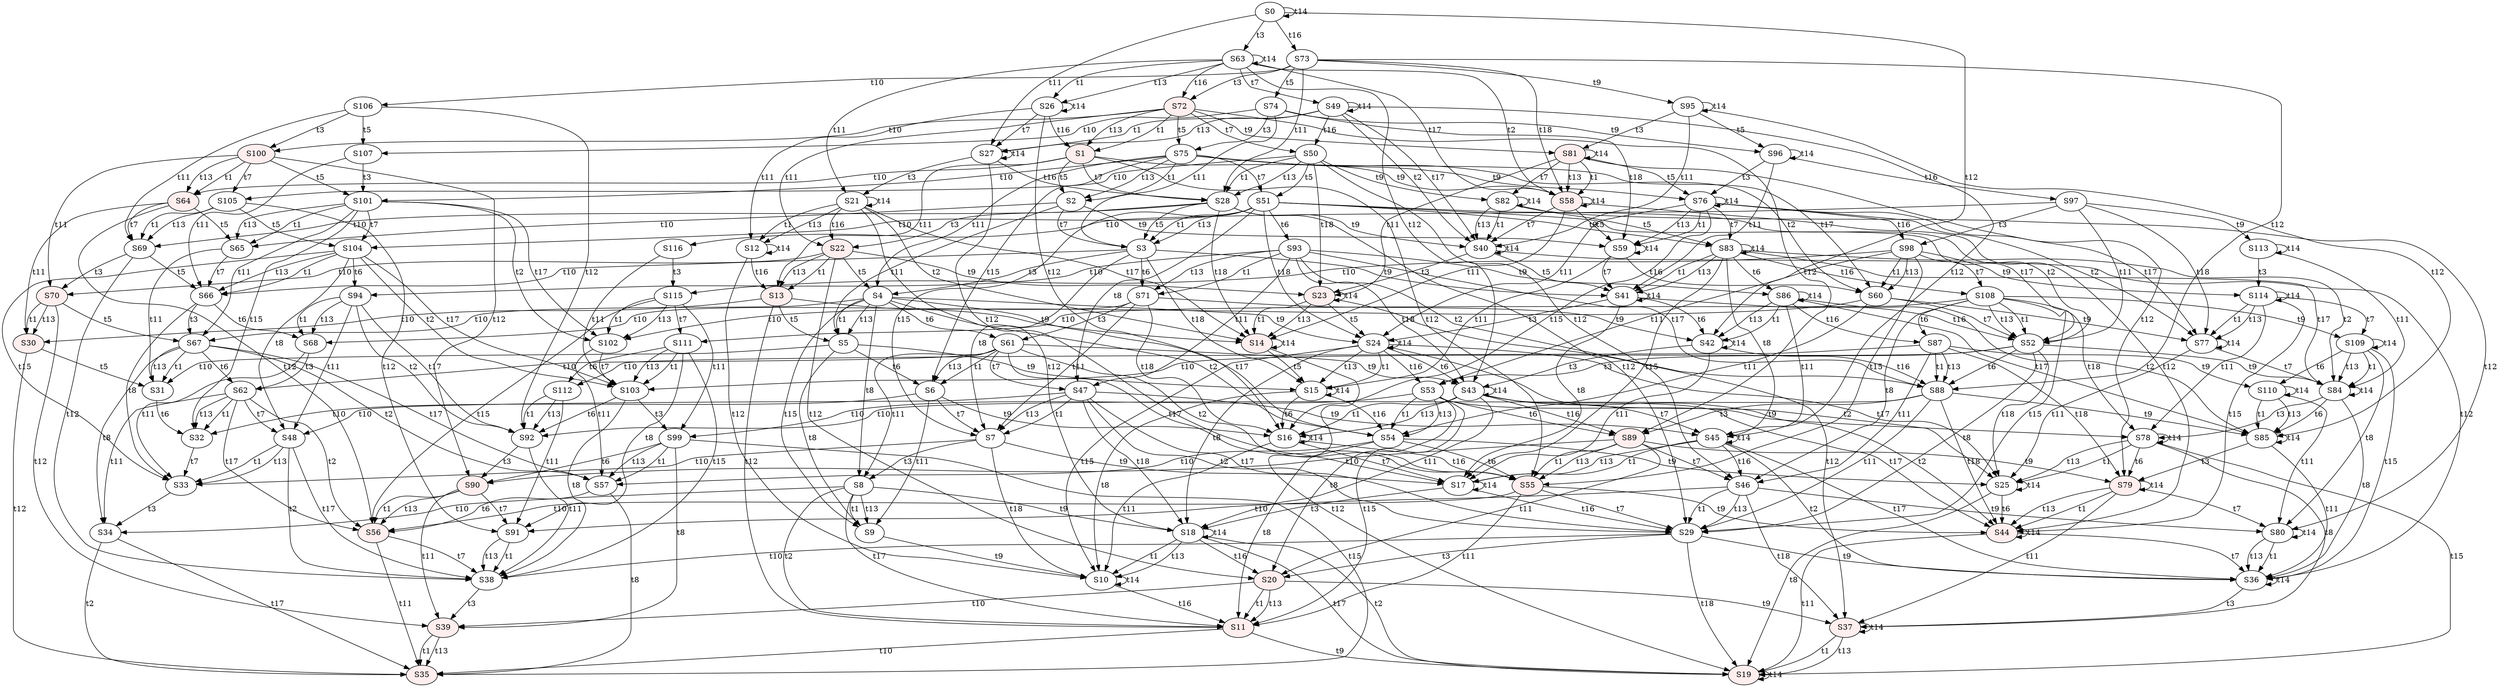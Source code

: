 digraph "SCdebug/7" {
node [fillcolor="#FFFFFF"]; S53 ;
node [fillcolor="#FFFFFF"]; S51 ;
node [fillcolor="#FFFFFF"]; S47 ;
node [fillcolor="#FFFFFF"]; S46 ;
node [style=filled fillcolor="#FFEEEE"]; S20 ;
node [fillcolor="#FFFFFF"]; S4 ;
node [fillcolor="#FFFFFF"]; S8 ;
node [fillcolor="#FFFFFF"]; S108 ;
node [fillcolor="#FFFFFF"]; S45 ;
node [style=filled fillcolor="#FFEEEE"]; S37 ;
node [fillcolor="#FFFFFF"]; S24 ;
node [fillcolor="#FFFFFF"]; S18 ;
node [fillcolor="#FFFFFF"]; S78 ;
node [fillcolor="#FFFFFF"]; S80 ;
node [fillcolor="#FFFFFF"]; S83 ;
node [fillcolor="#FFFFFF"]; S109 ;
node [fillcolor="#FFFFFF"]; S48 ;
node [style=filled fillcolor="#FFEEEE"]; S39 ;
node [fillcolor="#FFFFFF"]; S34 ;
node [fillcolor="#FFFFFF"]; S67 ;
node [fillcolor="#FFFFFF"]; S91 ;
node [fillcolor="#FFFFFF"]; S99 ;
node [fillcolor="#FFFFFF"]; S104 ;
node [fillcolor="#FFFFFF"]; S111 ;
node [style=filled fillcolor="#FFEEEE"]; S1 ;
node [fillcolor="#FFFFFF"]; S73 ;
node [style=filled fillcolor="#FFEEEE"]; S58 ;
node [fillcolor="#FFFFFF"]; S26 ;
node [fillcolor="#FFFFFF"]; S0 ;
node [fillcolor="#FFFFFF"]; S95 ;
node [style=filled fillcolor="#FFEEEE"]; S64 ;
node [fillcolor="#FFFFFF"]; S106 ;
node [fillcolor="#FFFFFF"]; S28 ;
node [style=filled fillcolor="#FFEEEE"]; S13 ;
node [fillcolor="#FFFFFF"]; S40 ;
node [fillcolor="#FFFFFF"]; S27 ;
node [fillcolor="#FFFFFF"]; S12 ;
node [style=filled fillcolor="#FFEEEE"]; S14 ;
node [style=filled fillcolor="#FFEEEE"]; S30 ;
node [fillcolor="#FFFFFF"]; S69 ;
node [style=filled fillcolor="#FFEEEE"]; S72 ;
node [fillcolor="#FFFFFF"]; S63 ;
node [style=filled fillcolor="#FFEEEE"]; S81 ;
node [style=filled fillcolor="#FFEEEE"]; S100 ;
node [fillcolor="#FFFFFF"]; S50 ;
node [style=filled fillcolor="#FFEEEE"]; S22 ;
node [fillcolor="#FFFFFF"]; S49 ;
node [style=filled fillcolor="#FFEEEE"]; S23 ;
node [fillcolor="#FFFFFF"]; S21 ;
node [fillcolor="#FFFFFF"]; S82 ;
node [style=filled fillcolor="#FFEEEE"]; S70 ;
node [fillcolor="#FFFFFF"]; S105 ;
node [fillcolor="#FFFFFF"]; S60 ;
node [style=filled fillcolor="#FFEEEE"]; S55 ;
node [fillcolor="#FFFFFF"]; S2 ;
node [fillcolor="#FFFFFF"]; S6 ;
node [fillcolor="#FFFFFF"]; S71 ;
node [fillcolor="#FFFFFF"]; S74 ;
node [fillcolor="#FFFFFF"]; S88 ;
node [fillcolor="#FFFFFF"]; S97 ;
node [fillcolor="#FFFFFF"]; S59 ;
node [style=filled fillcolor="#FFEEEE"]; S44 ;
node [fillcolor="#FFFFFF"]; S42 ;
node [fillcolor="#FFFFFF"]; S16 ;
node [fillcolor="#FFFFFF"]; S77 ;
node [fillcolor="#FFFFFF"]; S85 ;
node [fillcolor="#FFFFFF"]; S96 ;
node [fillcolor="#FFFFFF"]; S113 ;
node [style=filled fillcolor="#FFEEEE"]; S56 ;
node [fillcolor="#FFFFFF"]; S32 ;
node [fillcolor="#FFFFFF"]; S65 ;
node [fillcolor="#FFFFFF"]; S68 ;
node [fillcolor="#FFFFFF"]; S92 ;
node [fillcolor="#FFFFFF"]; S102 ;
node [fillcolor="#FFFFFF"]; S107 ;
node [fillcolor="#FFFFFF"]; S116 ;
node [fillcolor="#FFFFFF"]; S54 ;
node [fillcolor="#FFFFFF"]; S52 ;
node [fillcolor="#FFFFFF"]; S29 ;
node [fillcolor="#FFFFFF"]; S3 ;
node [fillcolor="#FFFFFF"]; S5 ;
node [fillcolor="#FFFFFF"]; S7 ;
node [fillcolor="#FFFFFF"]; S9 ;
node [style=filled fillcolor="#FFEEEE"]; S11 ;
node [fillcolor="#FFFFFF"]; S41 ;
node [fillcolor="#FFFFFF"]; S36 ;
node [fillcolor="#FFFFFF"]; S25 ;
node [fillcolor="#FFFFFF"]; S10 ;
node [fillcolor="#FFFFFF"]; S15 ;
node [fillcolor="#FFFFFF"]; S17 ;
node [style=filled fillcolor="#FFEEEE"]; S19 ;
node [fillcolor="#FFFFFF"]; S84 ;
node [fillcolor="#FFFFFF"]; S57 ;
node [fillcolor="#FFFFFF"]; S38 ;
node [style=filled fillcolor="#FFEEEE"]; S35 ;
node [fillcolor="#FFFFFF"]; S33 ;
node [fillcolor="#FFFFFF"]; S31 ;
node [fillcolor="#FFFFFF"]; S66 ;
node [fillcolor="#FFFFFF"]; S103 ;
node [fillcolor="#FFFFFF"]; S61 ;
node [fillcolor="#FFFFFF"]; S75 ;
node [fillcolor="#FFFFFF"]; S87 ;
node [style=filled fillcolor="#FFEEEE"]; S89 ;
node [fillcolor="#FFFFFF"]; S93 ;
node [fillcolor="#FFFFFF"]; S98 ;
node [fillcolor="#FFFFFF"]; S43 ;
node [fillcolor="#FFFFFF"]; S76 ;
node [style=filled fillcolor="#FFEEEE"]; S79 ;
node [fillcolor="#FFFFFF"]; S86 ;
node [fillcolor="#FFFFFF"]; S110 ;
node [fillcolor="#FFFFFF"]; S114 ;
node [fillcolor="#FFFFFF"]; S62 ;
node [style=filled fillcolor="#FFEEEE"]; S90 ;
node [fillcolor="#FFFFFF"]; S94 ;
node [fillcolor="#FFFFFF"]; S101 ;
node [fillcolor="#FFFFFF"]; S112 ;
node [fillcolor="#FFFFFF"]; S115 ;
S53 -> S89 [label=t6]
S53 -> S54 [label=t1]
S53 -> S54 [label=t13]
S53 -> S11 [label=t15]
S53 -> S99 [label=t10]
S53 -> S78 [label=t9]
S53 -> S20 [label=t8]
S51 -> S93 [label=t6]
S51 -> S52 [label=t2]
S51 -> S52 [label=t17]
S51 -> S3 [label=t1]
S51 -> S3 [label=t13]
S51 -> S7 [label=t15]
S51 -> S104 [label=t10]
S51 -> S24 [label=t18]
S51 -> S83 [label=t9]
S51 -> S47 [label=t8]
S47 -> S29 [label=t2]
S47 -> S29 [label=t17]
S47 -> S7 [label=t1]
S47 -> S7 [label=t13]
S47 -> S48 [label=t10]
S47 -> S45 [label=t9]
S47 -> S18 [label=t18]
S46 -> S29 [label=t1]
S46 -> S29 [label=t13]
S46 -> S91 [label=t10]
S46 -> S37 [label=t18]
S46 -> S80 [label=t9]
S20 -> S11 [label=t1]
S20 -> S11 [label=t13]
S20 -> S39 [label=t10]
S20 -> S37 [label=t9]
S4 -> S61 [label=t6]
S4 -> S54 [label=t2]
S4 -> S54 [label=t17]
S4 -> S5 [label=t1]
S4 -> S5 [label=t13]
S4 -> S9 [label=t15]
S4 -> S67 [label=t10]
S4 -> S24 [label=t9]
S4 -> S8 [label=t8]
S8 -> S9 [label=t1]
S8 -> S9 [label=t13]
S8 -> S11 [label=t2]
S8 -> S11 [label=t17]
S8 -> S34 [label=t10]
S8 -> S18 [label=t9]
S108 -> S87 [label=t6]
S108 -> S52 [label=t1]
S108 -> S52 [label=t13]
S108 -> S29 [label=t15]
S108 -> S111 [label=t10]
S108 -> S78 [label=t18]
S108 -> S109 [label=t9]
S108 -> S46 [label=t8]
S45 -> S36 [label=t2]
S45 -> S36 [label=t17]
S45 -> S17 [label=t1]
S45 -> S17 [label=t13]
S45 -> S45 [label=t14]
S45 -> S46 [label=t16]
S37 -> S19 [label=t1]
S37 -> S19 [label=t13]
S37 -> S37 [label=t14]
S24 -> S43 [label=t6]
S24 -> S25 [label=t2]
S24 -> S25 [label=t17]
S24 -> S10 [label=t15]
S24 -> S15 [label=t1]
S24 -> S15 [label=t13]
S24 -> S18 [label=t8]
S24 -> S24 [label=t14]
S24 -> S53 [label=t16]
S18 -> S10 [label=t1]
S18 -> S10 [label=t13]
S18 -> S19 [label=t2]
S18 -> S19 [label=t17]
S18 -> S18 [label=t14]
S18 -> S20 [label=t16]
S78 -> S79 [label=t6]
S78 -> S25 [label=t1]
S78 -> S25 [label=t13]
S78 -> S19 [label=t15]
S78 -> S37 [label=t8]
S78 -> S78 [label=t14]
S80 -> S36 [label=t1]
S80 -> S36 [label=t13]
S80 -> S80 [label=t14]
S83 -> S86 [label=t6]
S83 -> S41 [label=t1]
S83 -> S41 [label=t13]
S83 -> S17 [label=t15]
S83 -> S84 [label=t2]
S83 -> S84 [label=t17]
S83 -> S45 [label=t8]
S83 -> S83 [label=t14]
S83 -> S108 [label=t16]
S109 -> S110 [label=t6]
S109 -> S36 [label=t15]
S109 -> S84 [label=t1]
S109 -> S84 [label=t13]
S109 -> S80 [label=t8]
S109 -> S109 [label=t14]
S48 -> S38 [label=t2]
S48 -> S38 [label=t17]
S48 -> S33 [label=t1]
S48 -> S33 [label=t13]
S39 -> S35 [label=t1]
S39 -> S35 [label=t13]
S34 -> S35 [label=t2]
S34 -> S35 [label=t17]
S67 -> S62 [label=t6]
S67 -> S57 [label=t2]
S67 -> S57 [label=t17]
S67 -> S31 [label=t1]
S67 -> S31 [label=t13]
S67 -> S34 [label=t8]
S91 -> S38 [label=t1]
S91 -> S38 [label=t13]
S99 -> S90 [label=t6]
S99 -> S57 [label=t1]
S99 -> S57 [label=t13]
S99 -> S35 [label=t15]
S99 -> S39 [label=t8]
S104 -> S94 [label=t6]
S104 -> S33 [label=t15]
S104 -> S66 [label=t1]
S104 -> S66 [label=t13]
S104 -> S103 [label=t2]
S104 -> S103 [label=t17]
S104 -> S48 [label=t8]
S111 -> S112 [label=t6]
S111 -> S38 [label=t15]
S111 -> S103 [label=t1]
S111 -> S103 [label=t13]
S111 -> S91 [label=t8]
S1 -> S55 [label=t12]
S1 -> S2 [label=t5]
S1 -> S28 [label=t7]
S1 -> S13 [label=t11]
S1 -> S64 [label=t10]
S1 -> S58 [label=t9]
S73 -> S74 [label=t5]
S73 -> S88 [label=t12]
S73 -> S72 [label=t3]
S73 -> S28 [label=t11]
S73 -> S106 [label=t10]
S73 -> S58 [label=t18]
S73 -> S95 [label=t9]
S58 -> S59 [label=t5]
S58 -> S44 [label=t12]
S58 -> S40 [label=t7]
S58 -> S14 [label=t11]
S58 -> S58 [label=t14]
S26 -> S16 [label=t12]
S26 -> S27 [label=t7]
S26 -> S12 [label=t11]
S26 -> S26 [label=t14]
S26 -> S1 [label=t16]
S0 -> S42 [label=t12]
S0 -> S63 [label=t3]
S0 -> S27 [label=t11]
S0 -> S0 [label=t14]
S0 -> S73 [label=t16]
S95 -> S85 [label=t12]
S95 -> S96 [label=t5]
S95 -> S81 [label=t3]
S95 -> S40 [label=t11]
S95 -> S95 [label=t14]
S64 -> S56 [label=t12]
S64 -> S65 [label=t5]
S64 -> S30 [label=t11]
S64 -> S69 [label=t7]
S106 -> S92 [label=t12]
S106 -> S107 [label=t5]
S106 -> S100 [label=t3]
S106 -> S69 [label=t11]
S28 -> S29 [label=t12]
S28 -> S3 [label=t5]
S28 -> S22 [label=t3]
S28 -> S69 [label=t10]
S28 -> S40 [label=t9]
S28 -> S14 [label=t18]
S13 -> S5 [label=t5]
S13 -> S11 [label=t12]
S13 -> S30 [label=t10]
S13 -> S14 [label=t9]
S40 -> S41 [label=t5]
S40 -> S36 [label=t12]
S40 -> S23 [label=t3]
S40 -> S40 [label=t14]
S27 -> S17 [label=t12]
S27 -> S21 [label=t3]
S27 -> S27 [label=t14]
S27 -> S28 [label=t16]
S12 -> S10 [label=t12]
S12 -> S12 [label=t14]
S12 -> S13 [label=t16]
S14 -> S15 [label=t5]
S14 -> S19 [label=t12]
S14 -> S14 [label=t14]
S30 -> S35 [label=t12]
S30 -> S31 [label=t5]
S69 -> S38 [label=t12]
S69 -> S66 [label=t5]
S69 -> S70 [label=t3]
S72 -> S75 [label=t5]
S72 -> S89 [label=t12]
S72 -> S50 [label=t7]
S72 -> S22 [label=t11]
S72 -> S100 [label=t10]
S72 -> S81 [label=t9]
S72 -> S1 [label=t1]
S72 -> S1 [label=t13]
S63 -> S43 [label=t12]
S63 -> S49 [label=t7]
S63 -> S21 [label=t11]
S63 -> S26 [label=t1]
S63 -> S58 [label=t2]
S63 -> S26 [label=t13]
S63 -> S58 [label=t17]
S63 -> S63 [label=t14]
S63 -> S72 [label=t16]
S81 -> S76 [label=t5]
S81 -> S79 [label=t12]
S81 -> S23 [label=t11]
S81 -> S82 [label=t7]
S81 -> S58 [label=t1]
S81 -> S58 [label=t13]
S81 -> S81 [label=t14]
S100 -> S90 [label=t12]
S100 -> S101 [label=t5]
S100 -> S70 [label=t11]
S100 -> S105 [label=t7]
S100 -> S64 [label=t1]
S100 -> S64 [label=t13]
S50 -> S105 [label=t10]
S50 -> S23 [label=t18]
S50 -> S82 [label=t9]
S50 -> S28 [label=t1]
S50 -> S28 [label=t13]
S50 -> S51 [label=t5]
S50 -> S46 [label=t12]
S22 -> S70 [label=t10]
S22 -> S23 [label=t9]
S22 -> S13 [label=t1]
S22 -> S13 [label=t13]
S22 -> S4 [label=t5]
S22 -> S20 [label=t12]
S49 -> S27 [label=t1]
S49 -> S40 [label=t2]
S49 -> S27 [label=t13]
S49 -> S40 [label=t17]
S49 -> S45 [label=t12]
S49 -> S49 [label=t14]
S49 -> S50 [label=t16]
S23 -> S14 [label=t1]
S23 -> S14 [label=t13]
S23 -> S24 [label=t5]
S23 -> S37 [label=t12]
S23 -> S23 [label=t14]
S21 -> S12 [label=t1]
S21 -> S14 [label=t2]
S21 -> S12 [label=t13]
S21 -> S14 [label=t17]
S21 -> S18 [label=t12]
S21 -> S21 [label=t14]
S21 -> S22 [label=t16]
S82 -> S40 [label=t1]
S82 -> S40 [label=t13]
S82 -> S83 [label=t5]
S82 -> S80 [label=t12]
S82 -> S82 [label=t14]
S70 -> S30 [label=t1]
S70 -> S30 [label=t13]
S70 -> S67 [label=t5]
S70 -> S39 [label=t12]
S105 -> S69 [label=t1]
S105 -> S69 [label=t13]
S105 -> S104 [label=t5]
S105 -> S91 [label=t12]
S60 -> S54 [label=t11]
S60 -> S52 [label=t7]
S60 -> S102 [label=t10]
S60 -> S77 [label=t9]
S55 -> S29 [label=t7]
S55 -> S11 [label=t11]
S55 -> S56 [label=t10]
S55 -> S44 [label=t9]
S2 -> S3 [label=t7]
S2 -> S5 [label=t11]
S2 -> S65 [label=t10]
S2 -> S59 [label=t9]
S6 -> S7 [label=t7]
S6 -> S9 [label=t11]
S6 -> S32 [label=t10]
S6 -> S16 [label=t9]
S71 -> S61 [label=t3]
S71 -> S7 [label=t11]
S71 -> S68 [label=t10]
S71 -> S42 [label=t9]
S71 -> S16 [label=t18]
S74 -> S75 [label=t3]
S74 -> S3 [label=t11]
S74 -> S107 [label=t10]
S74 -> S59 [label=t18]
S74 -> S96 [label=t9]
S88 -> S89 [label=t3]
S88 -> S29 [label=t11]
S88 -> S92 [label=t10]
S88 -> S44 [label=t18]
S88 -> S85 [label=t9]
S97 -> S98 [label=t3]
S97 -> S52 [label=t11]
S97 -> S116 [label=t10]
S97 -> S77 [label=t18]
S97 -> S113 [label=t9]
S59 -> S41 [label=t7]
S59 -> S15 [label=t11]
S59 -> S59 [label=t14]
S59 -> S60 [label=t16]
S44 -> S36 [label=t7]
S44 -> S19 [label=t11]
S44 -> S44 [label=t14]
S42 -> S43 [label=t3]
S42 -> S17 [label=t11]
S42 -> S42 [label=t14]
S42 -> S88 [label=t16]
S16 -> S10 [label=t11]
S16 -> S17 [label=t7]
S16 -> S16 [label=t14]
S16 -> S55 [label=t16]
S77 -> S25 [label=t11]
S77 -> S84 [label=t7]
S77 -> S77 [label=t14]
S85 -> S79 [label=t3]
S85 -> S36 [label=t11]
S85 -> S85 [label=t14]
S96 -> S76 [label=t3]
S96 -> S41 [label=t11]
S96 -> S96 [label=t14]
S96 -> S97 [label=t16]
S113 -> S114 [label=t3]
S113 -> S84 [label=t11]
S113 -> S113 [label=t14]
S56 -> S38 [label=t7]
S56 -> S35 [label=t11]
S32 -> S33 [label=t7]
S65 -> S31 [label=t11]
S65 -> S66 [label=t7]
S68 -> S62 [label=t3]
S68 -> S33 [label=t11]
S92 -> S90 [label=t3]
S92 -> S38 [label=t11]
S102 -> S57 [label=t11]
S102 -> S103 [label=t7]
S107 -> S101 [label=t3]
S107 -> S66 [label=t11]
S116 -> S115 [label=t3]
S116 -> S103 [label=t11]
S54 -> S57 [label=t10]
S54 -> S25 [label=t9]
S54 -> S55 [label=t6]
S54 -> S11 [label=t8]
S52 -> S103 [label=t10]
S52 -> S25 [label=t18]
S52 -> S84 [label=t9]
S52 -> S53 [label=t3]
S52 -> S88 [label=t6]
S52 -> S29 [label=t8]
S29 -> S38 [label=t10]
S29 -> S36 [label=t9]
S29 -> S19 [label=t18]
S29 -> S20 [label=t3]
S3 -> S66 [label=t10]
S3 -> S41 [label=t9]
S3 -> S15 [label=t18]
S3 -> S4 [label=t3]
S3 -> S71 [label=t6]
S3 -> S7 [label=t8]
S5 -> S31 [label=t10]
S5 -> S15 [label=t9]
S5 -> S6 [label=t6]
S5 -> S9 [label=t8]
S7 -> S33 [label=t10]
S7 -> S10 [label=t18]
S7 -> S17 [label=t9]
S7 -> S8 [label=t3]
S9 -> S10 [label=t9]
S11 -> S35 [label=t10]
S11 -> S19 [label=t9]
S41 -> S24 [label=t3]
S41 -> S42 [label=t6]
S41 -> S17 [label=t8]
S41 -> S41 [label=t14]
S41 -> S52 [label=t16]
S36 -> S37 [label=t3]
S36 -> S36 [label=t14]
S25 -> S44 [label=t6]
S25 -> S19 [label=t8]
S25 -> S25 [label=t14]
S10 -> S10 [label=t14]
S10 -> S11 [label=t16]
S15 -> S10 [label=t8]
S15 -> S16 [label=t6]
S15 -> S15 [label=t14]
S15 -> S54 [label=t16]
S17 -> S18 [label=t3]
S17 -> S17 [label=t14]
S17 -> S29 [label=t16]
S19 -> S19 [label=t14]
S84 -> S36 [label=t8]
S84 -> S78 [label=t3]
S84 -> S85 [label=t6]
S84 -> S84 [label=t14]
S57 -> S56 [label=t6]
S57 -> S35 [label=t8]
S38 -> S39 [label=t3]
S33 -> S34 [label=t3]
S31 -> S32 [label=t6]
S66 -> S33 [label=t8]
S66 -> S67 [label=t3]
S66 -> S68 [label=t6]
S103 -> S38 [label=t8]
S103 -> S99 [label=t3]
S103 -> S92 [label=t6]
S61 -> S62 [label=t10]
S61 -> S43 [label=t9]
S61 -> S6 [label=t1]
S61 -> S55 [label=t2]
S61 -> S6 [label=t13]
S61 -> S55 [label=t17]
S61 -> S47 [label=t7]
S61 -> S8 [label=t11]
S75 -> S101 [label=t10]
S75 -> S76 [label=t9]
S75 -> S2 [label=t1]
S75 -> S60 [label=t2]
S75 -> S2 [label=t13]
S75 -> S6 [label=t15]
S75 -> S60 [label=t17]
S75 -> S51 [label=t7]
S75 -> S4 [label=t11]
S87 -> S112 [label=t10]
S87 -> S79 [label=t18]
S87 -> S110 [label=t9]
S87 -> S88 [label=t1]
S87 -> S88 [label=t13]
S87 -> S46 [label=t11]
S89 -> S90 [label=t10]
S89 -> S79 [label=t9]
S89 -> S55 [label=t1]
S89 -> S55 [label=t13]
S89 -> S46 [label=t7]
S89 -> S20 [label=t11]
S93 -> S94 [label=t10]
S93 -> S43 [label=t18]
S93 -> S86 [label=t9]
S93 -> S71 [label=t1]
S93 -> S88 [label=t2]
S93 -> S71 [label=t13]
S93 -> S88 [label=t17]
S93 -> S47 [label=t11]
S98 -> S115 [label=t10]
S98 -> S114 [label=t9]
S98 -> S60 [label=t1]
S98 -> S60 [label=t13]
S98 -> S55 [label=t15]
S98 -> S108 [label=t7]
S98 -> S53 [label=t11]
S43 -> S16 [label=t1]
S43 -> S44 [label=t2]
S43 -> S16 [label=t13]
S43 -> S44 [label=t17]
S43 -> S45 [label=t7]
S43 -> S18 [label=t11]
S43 -> S43 [label=t14]
S43 -> S89 [label=t16]
S76 -> S59 [label=t1]
S76 -> S77 [label=t2]
S76 -> S59 [label=t13]
S76 -> S16 [label=t15]
S76 -> S77 [label=t17]
S76 -> S83 [label=t7]
S76 -> S24 [label=t11]
S76 -> S76 [label=t14]
S76 -> S98 [label=t16]
S79 -> S44 [label=t1]
S79 -> S44 [label=t13]
S79 -> S80 [label=t7]
S79 -> S37 [label=t11]
S79 -> S79 [label=t14]
S86 -> S42 [label=t1]
S86 -> S85 [label=t2]
S86 -> S42 [label=t13]
S86 -> S85 [label=t17]
S86 -> S45 [label=t11]
S86 -> S86 [label=t14]
S86 -> S87 [label=t16]
S110 -> S85 [label=t1]
S110 -> S85 [label=t13]
S110 -> S80 [label=t11]
S110 -> S110 [label=t14]
S114 -> S77 [label=t1]
S114 -> S77 [label=t13]
S114 -> S44 [label=t15]
S114 -> S109 [label=t7]
S114 -> S78 [label=t11]
S114 -> S114 [label=t14]
S62 -> S32 [label=t1]
S62 -> S56 [label=t2]
S62 -> S32 [label=t13]
S62 -> S56 [label=t17]
S62 -> S48 [label=t7]
S62 -> S34 [label=t11]
S90 -> S56 [label=t1]
S90 -> S56 [label=t13]
S90 -> S91 [label=t7]
S90 -> S39 [label=t11]
S94 -> S68 [label=t1]
S94 -> S92 [label=t2]
S94 -> S68 [label=t13]
S94 -> S92 [label=t17]
S94 -> S48 [label=t11]
S101 -> S65 [label=t1]
S101 -> S102 [label=t2]
S101 -> S65 [label=t13]
S101 -> S32 [label=t15]
S101 -> S102 [label=t17]
S101 -> S104 [label=t7]
S101 -> S67 [label=t11]
S112 -> S92 [label=t1]
S112 -> S92 [label=t13]
S112 -> S91 [label=t11]
S115 -> S102 [label=t1]
S115 -> S102 [label=t13]
S115 -> S56 [label=t15]
S115 -> S111 [label=t7]
S115 -> S99 [label=t11]
}
